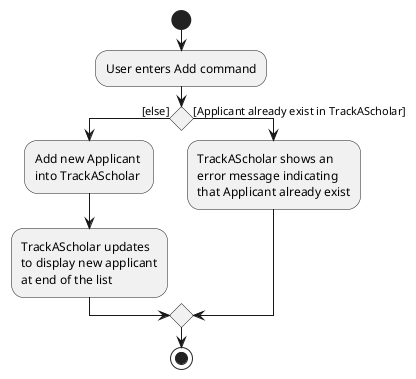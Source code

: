 @startuml
start
:User enters Add command;

if () then ([else])
    :Add new Applicant \ninto TrackAScholar;

    :TrackAScholar updates\nto display new applicant\nat end of the list;
else ([Applicant already exist in TrackAScholar])
    :TrackAScholar shows an\nerror message indicating\nthat Applicant already exist;
endif
stop
@enduml
